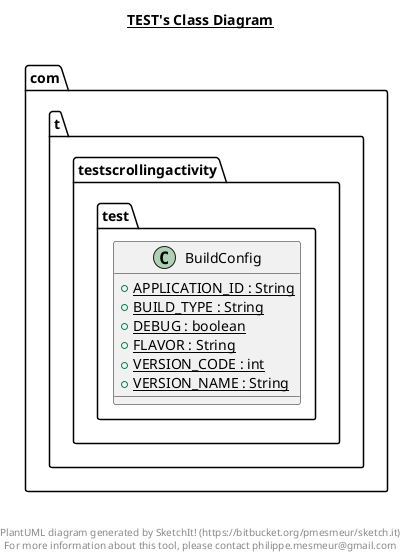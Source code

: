 @startuml

title __TEST's Class Diagram__\n

  namespace com.t.testscrollingactivity {
    namespace test {
      class com.t.testscrollingactivity.test.BuildConfig {
          {static} + APPLICATION_ID : String
          {static} + BUILD_TYPE : String
          {static} + DEBUG : boolean
          {static} + FLAVOR : String
          {static} + VERSION_CODE : int
          {static} + VERSION_NAME : String
      }
    }
  }
  



right footer


PlantUML diagram generated by SketchIt! (https://bitbucket.org/pmesmeur/sketch.it)
For more information about this tool, please contact philippe.mesmeur@gmail.com
endfooter

@enduml
